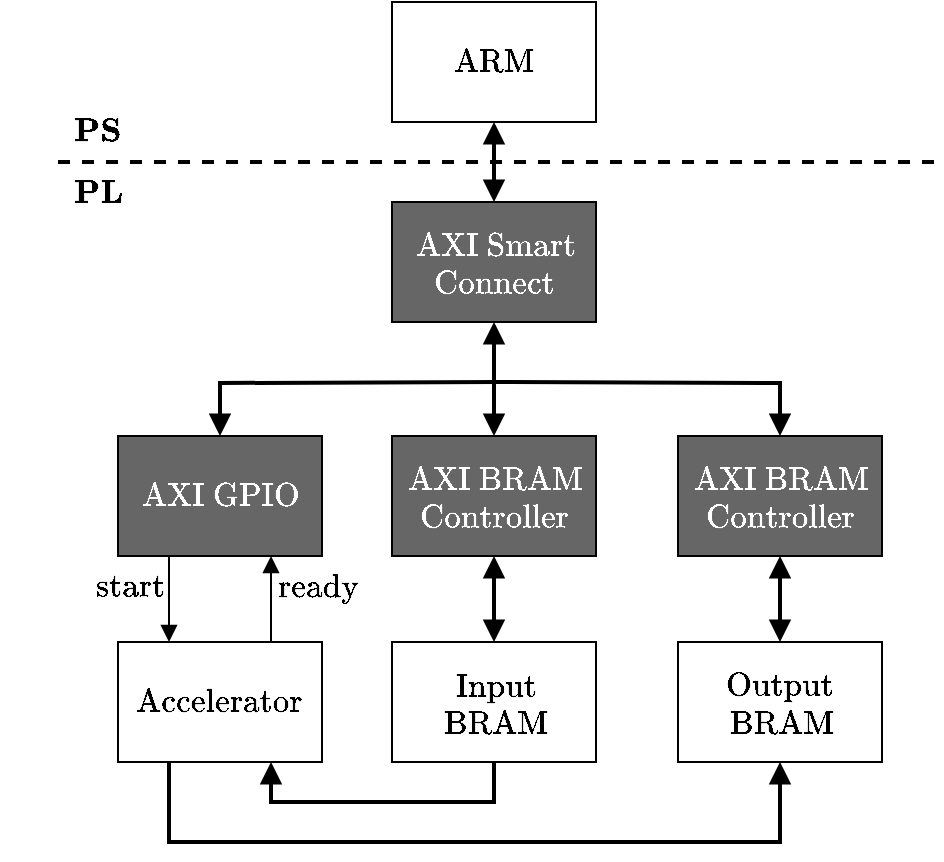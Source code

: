 <mxfile version="28.0.6">
  <diagram name="Page-1" id="UuyIgl0hnRopBC23gR8n">
    <mxGraphModel dx="872" dy="459" grid="1" gridSize="10" guides="1" tooltips="1" connect="1" arrows="1" fold="1" page="1" pageScale="1" pageWidth="595" pageHeight="842" math="1" shadow="0">
      <root>
        <mxCell id="0" />
        <mxCell id="1" parent="0" />
        <mxCell id="XdS9-hMzR_WeDcCBJd2z-28" style="edgeStyle=orthogonalEdgeStyle;rounded=0;orthogonalLoop=1;jettySize=auto;html=1;entryX=0.5;entryY=0;entryDx=0;entryDy=0;endArrow=block;endFill=1;startArrow=block;startFill=1;strokeWidth=2;" parent="1" source="XdS9-hMzR_WeDcCBJd2z-1" target="XdS9-hMzR_WeDcCBJd2z-8" edge="1">
          <mxGeometry relative="1" as="geometry" />
        </mxCell>
        <mxCell id="XdS9-hMzR_WeDcCBJd2z-29" style="edgeStyle=orthogonalEdgeStyle;rounded=0;orthogonalLoop=1;jettySize=auto;html=1;entryX=0.5;entryY=0;entryDx=0;entryDy=0;endArrow=block;endFill=1;strokeWidth=2;" parent="1" target="XdS9-hMzR_WeDcCBJd2z-19" edge="1">
          <mxGeometry relative="1" as="geometry">
            <mxPoint x="298" y="210" as="sourcePoint" />
          </mxGeometry>
        </mxCell>
        <mxCell id="XdS9-hMzR_WeDcCBJd2z-30" style="edgeStyle=orthogonalEdgeStyle;rounded=0;orthogonalLoop=1;jettySize=auto;html=1;entryX=0.5;entryY=0;entryDx=0;entryDy=0;endArrow=block;endFill=1;strokeWidth=2;" parent="1" target="XdS9-hMzR_WeDcCBJd2z-7" edge="1">
          <mxGeometry relative="1" as="geometry">
            <mxPoint x="300" y="210" as="sourcePoint" />
          </mxGeometry>
        </mxCell>
        <mxCell id="XdS9-hMzR_WeDcCBJd2z-1" value="" style="rounded=0;whiteSpace=wrap;html=1;glass=0;fillColor=#666666;fontColor=#FFFFFF;" parent="1" vertex="1">
          <mxGeometry x="247" y="120" width="102" height="60" as="geometry" />
        </mxCell>
        <mxCell id="XdS9-hMzR_WeDcCBJd2z-26" style="edgeStyle=orthogonalEdgeStyle;rounded=0;orthogonalLoop=1;jettySize=auto;html=1;entryX=0.5;entryY=0;entryDx=0;entryDy=0;endArrow=block;endFill=1;startArrow=block;startFill=1;strokeWidth=2;" parent="1" source="XdS9-hMzR_WeDcCBJd2z-2" target="XdS9-hMzR_WeDcCBJd2z-1" edge="1">
          <mxGeometry relative="1" as="geometry" />
        </mxCell>
        <mxCell id="XdS9-hMzR_WeDcCBJd2z-2" value="&lt;font style=&quot;font-size: 14px;&quot;&gt;$$\text{ARM}$$&lt;/font&gt;" style="rounded=0;whiteSpace=wrap;html=1;" parent="1" vertex="1">
          <mxGeometry x="247" y="20" width="102" height="60" as="geometry" />
        </mxCell>
        <mxCell id="XdS9-hMzR_WeDcCBJd2z-4" value="&lt;font style=&quot;font-size: 14px; color: rgb(255, 255, 255);&quot;&gt;$$\text{AXI Smart}$$&lt;/font&gt;" style="text;html=1;align=center;verticalAlign=middle;whiteSpace=wrap;rounded=0;" parent="1" vertex="1">
          <mxGeometry x="269" y="127" width="60" height="30" as="geometry" />
        </mxCell>
        <mxCell id="XdS9-hMzR_WeDcCBJd2z-5" value="&lt;font style=&quot;font-size: 14px; color: rgb(255, 255, 255);&quot;&gt;$$\text{Connect}$$&lt;/font&gt;" style="text;html=1;align=center;verticalAlign=middle;whiteSpace=wrap;rounded=0;" parent="1" vertex="1">
          <mxGeometry x="268" y="146" width="60" height="30" as="geometry" />
        </mxCell>
        <mxCell id="XdS9-hMzR_WeDcCBJd2z-31" style="edgeStyle=orthogonalEdgeStyle;rounded=0;orthogonalLoop=1;jettySize=auto;html=1;entryX=0.25;entryY=0;entryDx=0;entryDy=0;exitX=0.25;exitY=1;exitDx=0;exitDy=0;endArrow=block;endFill=1;strokeWidth=1;" parent="1" source="XdS9-hMzR_WeDcCBJd2z-7" target="XdS9-hMzR_WeDcCBJd2z-11" edge="1">
          <mxGeometry relative="1" as="geometry" />
        </mxCell>
        <mxCell id="XdS9-hMzR_WeDcCBJd2z-7" value="&lt;font style=&quot;font-size: 14px;&quot;&gt;$$\text{AXI GPIO}$$&lt;/font&gt;" style="rounded=0;whiteSpace=wrap;html=1;fillColor=#666666;fontColor=#FFFFFF;" parent="1" vertex="1">
          <mxGeometry x="110" y="237" width="102" height="60" as="geometry" />
        </mxCell>
        <mxCell id="XdS9-hMzR_WeDcCBJd2z-36" style="edgeStyle=orthogonalEdgeStyle;rounded=0;orthogonalLoop=1;jettySize=auto;html=1;entryX=0.5;entryY=0;entryDx=0;entryDy=0;endArrow=block;endFill=1;strokeWidth=2;startArrow=block;startFill=1;" parent="1" source="XdS9-hMzR_WeDcCBJd2z-8" target="XdS9-hMzR_WeDcCBJd2z-13" edge="1">
          <mxGeometry relative="1" as="geometry" />
        </mxCell>
        <mxCell id="XdS9-hMzR_WeDcCBJd2z-8" value="" style="rounded=0;whiteSpace=wrap;html=1;glass=0;fillColor=#666666;fontColor=#FFFFFF;" parent="1" vertex="1">
          <mxGeometry x="247" y="237" width="102" height="60" as="geometry" />
        </mxCell>
        <mxCell id="XdS9-hMzR_WeDcCBJd2z-9" value="&lt;font style=&quot;font-size: 14px; color: rgb(255, 255, 255);&quot;&gt;$$\text{AXI BRAM}$$&lt;/font&gt;" style="text;html=1;align=center;verticalAlign=middle;whiteSpace=wrap;rounded=0;" parent="1" vertex="1">
          <mxGeometry x="269" y="244" width="60" height="30" as="geometry" />
        </mxCell>
        <mxCell id="XdS9-hMzR_WeDcCBJd2z-10" value="&lt;font style=&quot;font-size: 14px; color: rgb(255, 255, 255);&quot;&gt;$$\text{Controller}$$&lt;/font&gt;" style="text;html=1;align=center;verticalAlign=middle;whiteSpace=wrap;rounded=0;" parent="1" vertex="1">
          <mxGeometry x="268" y="263" width="60" height="30" as="geometry" />
        </mxCell>
        <mxCell id="XdS9-hMzR_WeDcCBJd2z-32" style="edgeStyle=orthogonalEdgeStyle;rounded=0;orthogonalLoop=1;jettySize=auto;html=1;entryX=0.75;entryY=1;entryDx=0;entryDy=0;exitX=0.75;exitY=0;exitDx=0;exitDy=0;endArrow=block;endFill=1;strokeWidth=1;" parent="1" source="XdS9-hMzR_WeDcCBJd2z-11" target="XdS9-hMzR_WeDcCBJd2z-7" edge="1">
          <mxGeometry relative="1" as="geometry" />
        </mxCell>
        <mxCell id="XdS9-hMzR_WeDcCBJd2z-11" value="&lt;font style=&quot;font-size: 14px;&quot;&gt;$$\text{Accelerator}$$&lt;/font&gt;" style="rounded=0;whiteSpace=wrap;html=1;" parent="1" vertex="1">
          <mxGeometry x="110" y="340" width="102" height="60" as="geometry" />
        </mxCell>
        <mxCell id="XdS9-hMzR_WeDcCBJd2z-38" style="edgeStyle=orthogonalEdgeStyle;rounded=0;orthogonalLoop=1;jettySize=auto;html=1;entryX=0.75;entryY=1;entryDx=0;entryDy=0;exitX=0.5;exitY=1;exitDx=0;exitDy=0;startArrow=none;startFill=0;endArrow=block;endFill=1;strokeWidth=2;" parent="1" source="XdS9-hMzR_WeDcCBJd2z-13" target="XdS9-hMzR_WeDcCBJd2z-11" edge="1">
          <mxGeometry relative="1" as="geometry" />
        </mxCell>
        <mxCell id="XdS9-hMzR_WeDcCBJd2z-13" value="" style="rounded=0;whiteSpace=wrap;html=1;glass=0;" parent="1" vertex="1">
          <mxGeometry x="247" y="340" width="102" height="60" as="geometry" />
        </mxCell>
        <mxCell id="XdS9-hMzR_WeDcCBJd2z-14" value="&lt;font style=&quot;font-size: 14px;&quot;&gt;$$\text{BRAM}$$&lt;/font&gt;" style="text;html=1;align=center;verticalAlign=middle;whiteSpace=wrap;rounded=0;" parent="1" vertex="1">
          <mxGeometry x="269" y="366" width="60" height="30" as="geometry" />
        </mxCell>
        <mxCell id="XdS9-hMzR_WeDcCBJd2z-15" value="&lt;font style=&quot;font-size: 14px;&quot;&gt;$$\text{Input}$$&lt;/font&gt;" style="text;html=1;align=center;verticalAlign=middle;whiteSpace=wrap;rounded=0;" parent="1" vertex="1">
          <mxGeometry x="269" y="347" width="60" height="30" as="geometry" />
        </mxCell>
        <mxCell id="XdS9-hMzR_WeDcCBJd2z-39" style="edgeStyle=orthogonalEdgeStyle;rounded=0;orthogonalLoop=1;jettySize=auto;html=1;entryX=0.25;entryY=1;entryDx=0;entryDy=0;exitX=0.5;exitY=1;exitDx=0;exitDy=0;endArrow=none;endFill=1;startArrow=block;startFill=1;strokeWidth=2;" parent="1" source="XdS9-hMzR_WeDcCBJd2z-16" target="XdS9-hMzR_WeDcCBJd2z-11" edge="1">
          <mxGeometry relative="1" as="geometry">
            <Array as="points">
              <mxPoint x="441" y="440" />
              <mxPoint x="135" y="440" />
            </Array>
          </mxGeometry>
        </mxCell>
        <mxCell id="XdS9-hMzR_WeDcCBJd2z-16" value="" style="rounded=0;whiteSpace=wrap;html=1;glass=0;" parent="1" vertex="1">
          <mxGeometry x="390" y="340" width="102" height="60" as="geometry" />
        </mxCell>
        <mxCell id="XdS9-hMzR_WeDcCBJd2z-17" value="&lt;font style=&quot;font-size: 14px;&quot;&gt;$$\text{BRAM}$$&lt;/font&gt;" style="text;html=1;align=center;verticalAlign=middle;whiteSpace=wrap;rounded=0;" parent="1" vertex="1">
          <mxGeometry x="412" y="366" width="60" height="30" as="geometry" />
        </mxCell>
        <mxCell id="XdS9-hMzR_WeDcCBJd2z-18" value="&lt;font style=&quot;font-size: 14px;&quot;&gt;$$\text{Output}$$&lt;/font&gt;" style="text;html=1;align=center;verticalAlign=middle;whiteSpace=wrap;rounded=0;" parent="1" vertex="1">
          <mxGeometry x="411" y="347" width="60" height="30" as="geometry" />
        </mxCell>
        <mxCell id="XdS9-hMzR_WeDcCBJd2z-37" style="edgeStyle=orthogonalEdgeStyle;rounded=0;orthogonalLoop=1;jettySize=auto;html=1;entryX=0.5;entryY=0;entryDx=0;entryDy=0;endArrow=block;endFill=1;strokeWidth=2;startArrow=block;startFill=1;" parent="1" source="XdS9-hMzR_WeDcCBJd2z-19" target="XdS9-hMzR_WeDcCBJd2z-16" edge="1">
          <mxGeometry relative="1" as="geometry" />
        </mxCell>
        <mxCell id="XdS9-hMzR_WeDcCBJd2z-19" value="" style="rounded=0;whiteSpace=wrap;html=1;glass=0;fillColor=#666666;fontColor=#FFFFFF;" parent="1" vertex="1">
          <mxGeometry x="390" y="237" width="102" height="60" as="geometry" />
        </mxCell>
        <mxCell id="XdS9-hMzR_WeDcCBJd2z-20" value="&lt;font style=&quot;font-size: 14px; color: rgb(255, 255, 255);&quot;&gt;$$\text{AXI BRAM}$$&lt;/font&gt;" style="text;html=1;align=center;verticalAlign=middle;whiteSpace=wrap;rounded=0;" parent="1" vertex="1">
          <mxGeometry x="412" y="244" width="60" height="30" as="geometry" />
        </mxCell>
        <mxCell id="XdS9-hMzR_WeDcCBJd2z-21" value="&lt;font style=&quot;font-size: 14px; color: rgb(255, 255, 255);&quot;&gt;$$\text{Controller}$$&lt;/font&gt;" style="text;html=1;align=center;verticalAlign=middle;whiteSpace=wrap;rounded=0;" parent="1" vertex="1">
          <mxGeometry x="411" y="263" width="60" height="30" as="geometry" />
        </mxCell>
        <mxCell id="XdS9-hMzR_WeDcCBJd2z-22" value="" style="endArrow=none;dashed=1;html=1;rounded=0;strokeWidth=2;" parent="1" edge="1">
          <mxGeometry width="50" height="50" relative="1" as="geometry">
            <mxPoint x="80" y="100" as="sourcePoint" />
            <mxPoint x="520" y="100" as="targetPoint" />
          </mxGeometry>
        </mxCell>
        <mxCell id="XdS9-hMzR_WeDcCBJd2z-23" value="&lt;font style=&quot;font-size: 14px;&quot;&gt;$$\textbf{PS}$$&lt;/font&gt;" style="text;html=1;align=center;verticalAlign=middle;whiteSpace=wrap;rounded=0;" parent="1" vertex="1">
          <mxGeometry x="70" y="70" width="60" height="30" as="geometry" />
        </mxCell>
        <mxCell id="XdS9-hMzR_WeDcCBJd2z-24" value="&lt;font style=&quot;font-size: 14px;&quot;&gt;$$\textbf{PL}$$&lt;/font&gt;" style="text;html=1;align=center;verticalAlign=middle;whiteSpace=wrap;rounded=0;" parent="1" vertex="1">
          <mxGeometry x="70" y="100" width="60" height="30" as="geometry" />
        </mxCell>
        <mxCell id="XdS9-hMzR_WeDcCBJd2z-40" value="&lt;font style=&quot;font-size: 14px;&quot;&gt;$$\text{start}$$&lt;/font&gt;" style="text;html=1;align=center;verticalAlign=middle;whiteSpace=wrap;rounded=0;" parent="1" vertex="1">
          <mxGeometry x="86" y="297" width="60" height="30" as="geometry" />
        </mxCell>
        <mxCell id="XdS9-hMzR_WeDcCBJd2z-41" value="&lt;font style=&quot;font-size: 14px;&quot;&gt;$$\text{ready}$$&lt;/font&gt;" style="text;html=1;align=center;verticalAlign=middle;whiteSpace=wrap;rounded=0;" parent="1" vertex="1">
          <mxGeometry x="180" y="297" width="60" height="30" as="geometry" />
        </mxCell>
      </root>
    </mxGraphModel>
  </diagram>
</mxfile>
